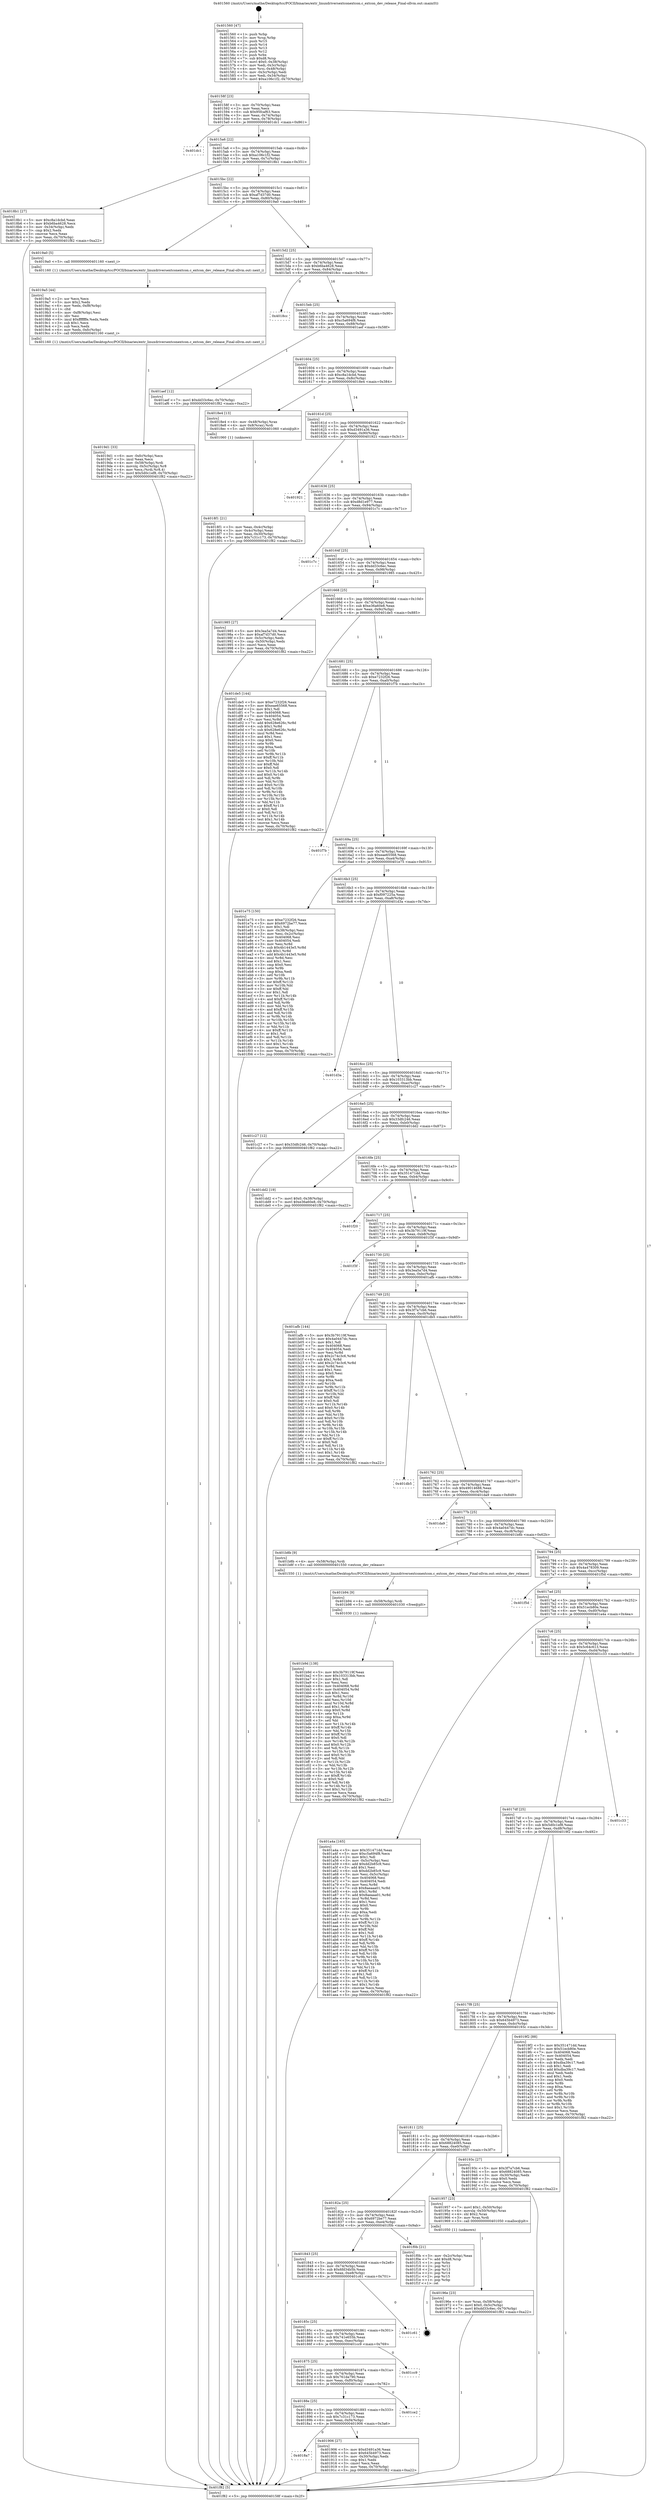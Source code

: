 digraph "0x401560" {
  label = "0x401560 (/mnt/c/Users/mathe/Desktop/tcc/POCII/binaries/extr_linuxdriversextconextcon.c_extcon_dev_release_Final-ollvm.out::main(0))"
  labelloc = "t"
  node[shape=record]

  Entry [label="",width=0.3,height=0.3,shape=circle,fillcolor=black,style=filled]
  "0x40158f" [label="{
     0x40158f [23]\l
     | [instrs]\l
     &nbsp;&nbsp;0x40158f \<+3\>: mov -0x70(%rbp),%eax\l
     &nbsp;&nbsp;0x401592 \<+2\>: mov %eax,%ecx\l
     &nbsp;&nbsp;0x401594 \<+6\>: sub $0x95fcaf63,%ecx\l
     &nbsp;&nbsp;0x40159a \<+3\>: mov %eax,-0x74(%rbp)\l
     &nbsp;&nbsp;0x40159d \<+3\>: mov %ecx,-0x78(%rbp)\l
     &nbsp;&nbsp;0x4015a0 \<+6\>: je 0000000000401dc1 \<main+0x861\>\l
  }"]
  "0x401dc1" [label="{
     0x401dc1\l
  }", style=dashed]
  "0x4015a6" [label="{
     0x4015a6 [22]\l
     | [instrs]\l
     &nbsp;&nbsp;0x4015a6 \<+5\>: jmp 00000000004015ab \<main+0x4b\>\l
     &nbsp;&nbsp;0x4015ab \<+3\>: mov -0x74(%rbp),%eax\l
     &nbsp;&nbsp;0x4015ae \<+5\>: sub $0xa106c1f2,%eax\l
     &nbsp;&nbsp;0x4015b3 \<+3\>: mov %eax,-0x7c(%rbp)\l
     &nbsp;&nbsp;0x4015b6 \<+6\>: je 00000000004018b1 \<main+0x351\>\l
  }"]
  Exit [label="",width=0.3,height=0.3,shape=circle,fillcolor=black,style=filled,peripheries=2]
  "0x4018b1" [label="{
     0x4018b1 [27]\l
     | [instrs]\l
     &nbsp;&nbsp;0x4018b1 \<+5\>: mov $0xc8a1dcbd,%eax\l
     &nbsp;&nbsp;0x4018b6 \<+5\>: mov $0xb6ba4628,%ecx\l
     &nbsp;&nbsp;0x4018bb \<+3\>: mov -0x34(%rbp),%edx\l
     &nbsp;&nbsp;0x4018be \<+3\>: cmp $0x2,%edx\l
     &nbsp;&nbsp;0x4018c1 \<+3\>: cmovne %ecx,%eax\l
     &nbsp;&nbsp;0x4018c4 \<+3\>: mov %eax,-0x70(%rbp)\l
     &nbsp;&nbsp;0x4018c7 \<+5\>: jmp 0000000000401f82 \<main+0xa22\>\l
  }"]
  "0x4015bc" [label="{
     0x4015bc [22]\l
     | [instrs]\l
     &nbsp;&nbsp;0x4015bc \<+5\>: jmp 00000000004015c1 \<main+0x61\>\l
     &nbsp;&nbsp;0x4015c1 \<+3\>: mov -0x74(%rbp),%eax\l
     &nbsp;&nbsp;0x4015c4 \<+5\>: sub $0xaf7d37d0,%eax\l
     &nbsp;&nbsp;0x4015c9 \<+3\>: mov %eax,-0x80(%rbp)\l
     &nbsp;&nbsp;0x4015cc \<+6\>: je 00000000004019a0 \<main+0x440\>\l
  }"]
  "0x401f82" [label="{
     0x401f82 [5]\l
     | [instrs]\l
     &nbsp;&nbsp;0x401f82 \<+5\>: jmp 000000000040158f \<main+0x2f\>\l
  }"]
  "0x401560" [label="{
     0x401560 [47]\l
     | [instrs]\l
     &nbsp;&nbsp;0x401560 \<+1\>: push %rbp\l
     &nbsp;&nbsp;0x401561 \<+3\>: mov %rsp,%rbp\l
     &nbsp;&nbsp;0x401564 \<+2\>: push %r15\l
     &nbsp;&nbsp;0x401566 \<+2\>: push %r14\l
     &nbsp;&nbsp;0x401568 \<+2\>: push %r13\l
     &nbsp;&nbsp;0x40156a \<+2\>: push %r12\l
     &nbsp;&nbsp;0x40156c \<+1\>: push %rbx\l
     &nbsp;&nbsp;0x40156d \<+7\>: sub $0xd8,%rsp\l
     &nbsp;&nbsp;0x401574 \<+7\>: movl $0x0,-0x38(%rbp)\l
     &nbsp;&nbsp;0x40157b \<+3\>: mov %edi,-0x3c(%rbp)\l
     &nbsp;&nbsp;0x40157e \<+4\>: mov %rsi,-0x48(%rbp)\l
     &nbsp;&nbsp;0x401582 \<+3\>: mov -0x3c(%rbp),%edi\l
     &nbsp;&nbsp;0x401585 \<+3\>: mov %edi,-0x34(%rbp)\l
     &nbsp;&nbsp;0x401588 \<+7\>: movl $0xa106c1f2,-0x70(%rbp)\l
  }"]
  "0x401b9d" [label="{
     0x401b9d [138]\l
     | [instrs]\l
     &nbsp;&nbsp;0x401b9d \<+5\>: mov $0x3b79119f,%eax\l
     &nbsp;&nbsp;0x401ba2 \<+5\>: mov $0x103313bb,%ecx\l
     &nbsp;&nbsp;0x401ba7 \<+2\>: mov $0x1,%dl\l
     &nbsp;&nbsp;0x401ba9 \<+2\>: xor %esi,%esi\l
     &nbsp;&nbsp;0x401bab \<+8\>: mov 0x404068,%r8d\l
     &nbsp;&nbsp;0x401bb3 \<+8\>: mov 0x404054,%r9d\l
     &nbsp;&nbsp;0x401bbb \<+3\>: sub $0x1,%esi\l
     &nbsp;&nbsp;0x401bbe \<+3\>: mov %r8d,%r10d\l
     &nbsp;&nbsp;0x401bc1 \<+3\>: add %esi,%r10d\l
     &nbsp;&nbsp;0x401bc4 \<+4\>: imul %r10d,%r8d\l
     &nbsp;&nbsp;0x401bc8 \<+4\>: and $0x1,%r8d\l
     &nbsp;&nbsp;0x401bcc \<+4\>: cmp $0x0,%r8d\l
     &nbsp;&nbsp;0x401bd0 \<+4\>: sete %r11b\l
     &nbsp;&nbsp;0x401bd4 \<+4\>: cmp $0xa,%r9d\l
     &nbsp;&nbsp;0x401bd8 \<+3\>: setl %bl\l
     &nbsp;&nbsp;0x401bdb \<+3\>: mov %r11b,%r14b\l
     &nbsp;&nbsp;0x401bde \<+4\>: xor $0xff,%r14b\l
     &nbsp;&nbsp;0x401be2 \<+3\>: mov %bl,%r15b\l
     &nbsp;&nbsp;0x401be5 \<+4\>: xor $0xff,%r15b\l
     &nbsp;&nbsp;0x401be9 \<+3\>: xor $0x0,%dl\l
     &nbsp;&nbsp;0x401bec \<+3\>: mov %r14b,%r12b\l
     &nbsp;&nbsp;0x401bef \<+4\>: and $0x0,%r12b\l
     &nbsp;&nbsp;0x401bf3 \<+3\>: and %dl,%r11b\l
     &nbsp;&nbsp;0x401bf6 \<+3\>: mov %r15b,%r13b\l
     &nbsp;&nbsp;0x401bf9 \<+4\>: and $0x0,%r13b\l
     &nbsp;&nbsp;0x401bfd \<+2\>: and %dl,%bl\l
     &nbsp;&nbsp;0x401bff \<+3\>: or %r11b,%r12b\l
     &nbsp;&nbsp;0x401c02 \<+3\>: or %bl,%r13b\l
     &nbsp;&nbsp;0x401c05 \<+3\>: xor %r13b,%r12b\l
     &nbsp;&nbsp;0x401c08 \<+3\>: or %r15b,%r14b\l
     &nbsp;&nbsp;0x401c0b \<+4\>: xor $0xff,%r14b\l
     &nbsp;&nbsp;0x401c0f \<+3\>: or $0x0,%dl\l
     &nbsp;&nbsp;0x401c12 \<+3\>: and %dl,%r14b\l
     &nbsp;&nbsp;0x401c15 \<+3\>: or %r14b,%r12b\l
     &nbsp;&nbsp;0x401c18 \<+4\>: test $0x1,%r12b\l
     &nbsp;&nbsp;0x401c1c \<+3\>: cmovne %ecx,%eax\l
     &nbsp;&nbsp;0x401c1f \<+3\>: mov %eax,-0x70(%rbp)\l
     &nbsp;&nbsp;0x401c22 \<+5\>: jmp 0000000000401f82 \<main+0xa22\>\l
  }"]
  "0x4019a0" [label="{
     0x4019a0 [5]\l
     | [instrs]\l
     &nbsp;&nbsp;0x4019a0 \<+5\>: call 0000000000401160 \<next_i\>\l
     | [calls]\l
     &nbsp;&nbsp;0x401160 \{1\} (/mnt/c/Users/mathe/Desktop/tcc/POCII/binaries/extr_linuxdriversextconextcon.c_extcon_dev_release_Final-ollvm.out::next_i)\l
  }"]
  "0x4015d2" [label="{
     0x4015d2 [25]\l
     | [instrs]\l
     &nbsp;&nbsp;0x4015d2 \<+5\>: jmp 00000000004015d7 \<main+0x77\>\l
     &nbsp;&nbsp;0x4015d7 \<+3\>: mov -0x74(%rbp),%eax\l
     &nbsp;&nbsp;0x4015da \<+5\>: sub $0xb6ba4628,%eax\l
     &nbsp;&nbsp;0x4015df \<+6\>: mov %eax,-0x84(%rbp)\l
     &nbsp;&nbsp;0x4015e5 \<+6\>: je 00000000004018cc \<main+0x36c\>\l
  }"]
  "0x401b94" [label="{
     0x401b94 [9]\l
     | [instrs]\l
     &nbsp;&nbsp;0x401b94 \<+4\>: mov -0x58(%rbp),%rdi\l
     &nbsp;&nbsp;0x401b98 \<+5\>: call 0000000000401030 \<free@plt\>\l
     | [calls]\l
     &nbsp;&nbsp;0x401030 \{1\} (unknown)\l
  }"]
  "0x4018cc" [label="{
     0x4018cc\l
  }", style=dashed]
  "0x4015eb" [label="{
     0x4015eb [25]\l
     | [instrs]\l
     &nbsp;&nbsp;0x4015eb \<+5\>: jmp 00000000004015f0 \<main+0x90\>\l
     &nbsp;&nbsp;0x4015f0 \<+3\>: mov -0x74(%rbp),%eax\l
     &nbsp;&nbsp;0x4015f3 \<+5\>: sub $0xc5a694f8,%eax\l
     &nbsp;&nbsp;0x4015f8 \<+6\>: mov %eax,-0x88(%rbp)\l
     &nbsp;&nbsp;0x4015fe \<+6\>: je 0000000000401aef \<main+0x58f\>\l
  }"]
  "0x4019d1" [label="{
     0x4019d1 [33]\l
     | [instrs]\l
     &nbsp;&nbsp;0x4019d1 \<+6\>: mov -0xfc(%rbp),%ecx\l
     &nbsp;&nbsp;0x4019d7 \<+3\>: imul %eax,%ecx\l
     &nbsp;&nbsp;0x4019da \<+4\>: mov -0x58(%rbp),%rdi\l
     &nbsp;&nbsp;0x4019de \<+4\>: movslq -0x5c(%rbp),%r8\l
     &nbsp;&nbsp;0x4019e2 \<+4\>: mov %ecx,(%rdi,%r8,4)\l
     &nbsp;&nbsp;0x4019e6 \<+7\>: movl $0x5d0c1ef8,-0x70(%rbp)\l
     &nbsp;&nbsp;0x4019ed \<+5\>: jmp 0000000000401f82 \<main+0xa22\>\l
  }"]
  "0x401aef" [label="{
     0x401aef [12]\l
     | [instrs]\l
     &nbsp;&nbsp;0x401aef \<+7\>: movl $0xdd33c6ec,-0x70(%rbp)\l
     &nbsp;&nbsp;0x401af6 \<+5\>: jmp 0000000000401f82 \<main+0xa22\>\l
  }"]
  "0x401604" [label="{
     0x401604 [25]\l
     | [instrs]\l
     &nbsp;&nbsp;0x401604 \<+5\>: jmp 0000000000401609 \<main+0xa9\>\l
     &nbsp;&nbsp;0x401609 \<+3\>: mov -0x74(%rbp),%eax\l
     &nbsp;&nbsp;0x40160c \<+5\>: sub $0xc8a1dcbd,%eax\l
     &nbsp;&nbsp;0x401611 \<+6\>: mov %eax,-0x8c(%rbp)\l
     &nbsp;&nbsp;0x401617 \<+6\>: je 00000000004018e4 \<main+0x384\>\l
  }"]
  "0x4019a5" [label="{
     0x4019a5 [44]\l
     | [instrs]\l
     &nbsp;&nbsp;0x4019a5 \<+2\>: xor %ecx,%ecx\l
     &nbsp;&nbsp;0x4019a7 \<+5\>: mov $0x2,%edx\l
     &nbsp;&nbsp;0x4019ac \<+6\>: mov %edx,-0xf8(%rbp)\l
     &nbsp;&nbsp;0x4019b2 \<+1\>: cltd\l
     &nbsp;&nbsp;0x4019b3 \<+6\>: mov -0xf8(%rbp),%esi\l
     &nbsp;&nbsp;0x4019b9 \<+2\>: idiv %esi\l
     &nbsp;&nbsp;0x4019bb \<+6\>: imul $0xfffffffe,%edx,%edx\l
     &nbsp;&nbsp;0x4019c1 \<+3\>: sub $0x1,%ecx\l
     &nbsp;&nbsp;0x4019c4 \<+2\>: sub %ecx,%edx\l
     &nbsp;&nbsp;0x4019c6 \<+6\>: mov %edx,-0xfc(%rbp)\l
     &nbsp;&nbsp;0x4019cc \<+5\>: call 0000000000401160 \<next_i\>\l
     | [calls]\l
     &nbsp;&nbsp;0x401160 \{1\} (/mnt/c/Users/mathe/Desktop/tcc/POCII/binaries/extr_linuxdriversextconextcon.c_extcon_dev_release_Final-ollvm.out::next_i)\l
  }"]
  "0x4018e4" [label="{
     0x4018e4 [13]\l
     | [instrs]\l
     &nbsp;&nbsp;0x4018e4 \<+4\>: mov -0x48(%rbp),%rax\l
     &nbsp;&nbsp;0x4018e8 \<+4\>: mov 0x8(%rax),%rdi\l
     &nbsp;&nbsp;0x4018ec \<+5\>: call 0000000000401060 \<atoi@plt\>\l
     | [calls]\l
     &nbsp;&nbsp;0x401060 \{1\} (unknown)\l
  }"]
  "0x40161d" [label="{
     0x40161d [25]\l
     | [instrs]\l
     &nbsp;&nbsp;0x40161d \<+5\>: jmp 0000000000401622 \<main+0xc2\>\l
     &nbsp;&nbsp;0x401622 \<+3\>: mov -0x74(%rbp),%eax\l
     &nbsp;&nbsp;0x401625 \<+5\>: sub $0xd3491a36,%eax\l
     &nbsp;&nbsp;0x40162a \<+6\>: mov %eax,-0x90(%rbp)\l
     &nbsp;&nbsp;0x401630 \<+6\>: je 0000000000401921 \<main+0x3c1\>\l
  }"]
  "0x4018f1" [label="{
     0x4018f1 [21]\l
     | [instrs]\l
     &nbsp;&nbsp;0x4018f1 \<+3\>: mov %eax,-0x4c(%rbp)\l
     &nbsp;&nbsp;0x4018f4 \<+3\>: mov -0x4c(%rbp),%eax\l
     &nbsp;&nbsp;0x4018f7 \<+3\>: mov %eax,-0x30(%rbp)\l
     &nbsp;&nbsp;0x4018fa \<+7\>: movl $0x7c31c173,-0x70(%rbp)\l
     &nbsp;&nbsp;0x401901 \<+5\>: jmp 0000000000401f82 \<main+0xa22\>\l
  }"]
  "0x40196e" [label="{
     0x40196e [23]\l
     | [instrs]\l
     &nbsp;&nbsp;0x40196e \<+4\>: mov %rax,-0x58(%rbp)\l
     &nbsp;&nbsp;0x401972 \<+7\>: movl $0x0,-0x5c(%rbp)\l
     &nbsp;&nbsp;0x401979 \<+7\>: movl $0xdd33c6ec,-0x70(%rbp)\l
     &nbsp;&nbsp;0x401980 \<+5\>: jmp 0000000000401f82 \<main+0xa22\>\l
  }"]
  "0x401921" [label="{
     0x401921\l
  }", style=dashed]
  "0x401636" [label="{
     0x401636 [25]\l
     | [instrs]\l
     &nbsp;&nbsp;0x401636 \<+5\>: jmp 000000000040163b \<main+0xdb\>\l
     &nbsp;&nbsp;0x40163b \<+3\>: mov -0x74(%rbp),%eax\l
     &nbsp;&nbsp;0x40163e \<+5\>: sub $0xd8d1e977,%eax\l
     &nbsp;&nbsp;0x401643 \<+6\>: mov %eax,-0x94(%rbp)\l
     &nbsp;&nbsp;0x401649 \<+6\>: je 0000000000401c7c \<main+0x71c\>\l
  }"]
  "0x4018a7" [label="{
     0x4018a7\l
  }", style=dashed]
  "0x401c7c" [label="{
     0x401c7c\l
  }", style=dashed]
  "0x40164f" [label="{
     0x40164f [25]\l
     | [instrs]\l
     &nbsp;&nbsp;0x40164f \<+5\>: jmp 0000000000401654 \<main+0xf4\>\l
     &nbsp;&nbsp;0x401654 \<+3\>: mov -0x74(%rbp),%eax\l
     &nbsp;&nbsp;0x401657 \<+5\>: sub $0xdd33c6ec,%eax\l
     &nbsp;&nbsp;0x40165c \<+6\>: mov %eax,-0x98(%rbp)\l
     &nbsp;&nbsp;0x401662 \<+6\>: je 0000000000401985 \<main+0x425\>\l
  }"]
  "0x401906" [label="{
     0x401906 [27]\l
     | [instrs]\l
     &nbsp;&nbsp;0x401906 \<+5\>: mov $0xd3491a36,%eax\l
     &nbsp;&nbsp;0x40190b \<+5\>: mov $0x645b4973,%ecx\l
     &nbsp;&nbsp;0x401910 \<+3\>: mov -0x30(%rbp),%edx\l
     &nbsp;&nbsp;0x401913 \<+3\>: cmp $0x1,%edx\l
     &nbsp;&nbsp;0x401916 \<+3\>: cmovl %ecx,%eax\l
     &nbsp;&nbsp;0x401919 \<+3\>: mov %eax,-0x70(%rbp)\l
     &nbsp;&nbsp;0x40191c \<+5\>: jmp 0000000000401f82 \<main+0xa22\>\l
  }"]
  "0x401985" [label="{
     0x401985 [27]\l
     | [instrs]\l
     &nbsp;&nbsp;0x401985 \<+5\>: mov $0x3ea5a7d4,%eax\l
     &nbsp;&nbsp;0x40198a \<+5\>: mov $0xaf7d37d0,%ecx\l
     &nbsp;&nbsp;0x40198f \<+3\>: mov -0x5c(%rbp),%edx\l
     &nbsp;&nbsp;0x401992 \<+3\>: cmp -0x50(%rbp),%edx\l
     &nbsp;&nbsp;0x401995 \<+3\>: cmovl %ecx,%eax\l
     &nbsp;&nbsp;0x401998 \<+3\>: mov %eax,-0x70(%rbp)\l
     &nbsp;&nbsp;0x40199b \<+5\>: jmp 0000000000401f82 \<main+0xa22\>\l
  }"]
  "0x401668" [label="{
     0x401668 [25]\l
     | [instrs]\l
     &nbsp;&nbsp;0x401668 \<+5\>: jmp 000000000040166d \<main+0x10d\>\l
     &nbsp;&nbsp;0x40166d \<+3\>: mov -0x74(%rbp),%eax\l
     &nbsp;&nbsp;0x401670 \<+5\>: sub $0xe36a60e8,%eax\l
     &nbsp;&nbsp;0x401675 \<+6\>: mov %eax,-0x9c(%rbp)\l
     &nbsp;&nbsp;0x40167b \<+6\>: je 0000000000401de5 \<main+0x885\>\l
  }"]
  "0x40188e" [label="{
     0x40188e [25]\l
     | [instrs]\l
     &nbsp;&nbsp;0x40188e \<+5\>: jmp 0000000000401893 \<main+0x333\>\l
     &nbsp;&nbsp;0x401893 \<+3\>: mov -0x74(%rbp),%eax\l
     &nbsp;&nbsp;0x401896 \<+5\>: sub $0x7c31c173,%eax\l
     &nbsp;&nbsp;0x40189b \<+6\>: mov %eax,-0xf4(%rbp)\l
     &nbsp;&nbsp;0x4018a1 \<+6\>: je 0000000000401906 \<main+0x3a6\>\l
  }"]
  "0x401de5" [label="{
     0x401de5 [144]\l
     | [instrs]\l
     &nbsp;&nbsp;0x401de5 \<+5\>: mov $0xe7232f26,%eax\l
     &nbsp;&nbsp;0x401dea \<+5\>: mov $0xeae65568,%ecx\l
     &nbsp;&nbsp;0x401def \<+2\>: mov $0x1,%dl\l
     &nbsp;&nbsp;0x401df1 \<+7\>: mov 0x404068,%esi\l
     &nbsp;&nbsp;0x401df8 \<+7\>: mov 0x404054,%edi\l
     &nbsp;&nbsp;0x401dff \<+3\>: mov %esi,%r8d\l
     &nbsp;&nbsp;0x401e02 \<+7\>: add $0x628e626c,%r8d\l
     &nbsp;&nbsp;0x401e09 \<+4\>: sub $0x1,%r8d\l
     &nbsp;&nbsp;0x401e0d \<+7\>: sub $0x628e626c,%r8d\l
     &nbsp;&nbsp;0x401e14 \<+4\>: imul %r8d,%esi\l
     &nbsp;&nbsp;0x401e18 \<+3\>: and $0x1,%esi\l
     &nbsp;&nbsp;0x401e1b \<+3\>: cmp $0x0,%esi\l
     &nbsp;&nbsp;0x401e1e \<+4\>: sete %r9b\l
     &nbsp;&nbsp;0x401e22 \<+3\>: cmp $0xa,%edi\l
     &nbsp;&nbsp;0x401e25 \<+4\>: setl %r10b\l
     &nbsp;&nbsp;0x401e29 \<+3\>: mov %r9b,%r11b\l
     &nbsp;&nbsp;0x401e2c \<+4\>: xor $0xff,%r11b\l
     &nbsp;&nbsp;0x401e30 \<+3\>: mov %r10b,%bl\l
     &nbsp;&nbsp;0x401e33 \<+3\>: xor $0xff,%bl\l
     &nbsp;&nbsp;0x401e36 \<+3\>: xor $0x0,%dl\l
     &nbsp;&nbsp;0x401e39 \<+3\>: mov %r11b,%r14b\l
     &nbsp;&nbsp;0x401e3c \<+4\>: and $0x0,%r14b\l
     &nbsp;&nbsp;0x401e40 \<+3\>: and %dl,%r9b\l
     &nbsp;&nbsp;0x401e43 \<+3\>: mov %bl,%r15b\l
     &nbsp;&nbsp;0x401e46 \<+4\>: and $0x0,%r15b\l
     &nbsp;&nbsp;0x401e4a \<+3\>: and %dl,%r10b\l
     &nbsp;&nbsp;0x401e4d \<+3\>: or %r9b,%r14b\l
     &nbsp;&nbsp;0x401e50 \<+3\>: or %r10b,%r15b\l
     &nbsp;&nbsp;0x401e53 \<+3\>: xor %r15b,%r14b\l
     &nbsp;&nbsp;0x401e56 \<+3\>: or %bl,%r11b\l
     &nbsp;&nbsp;0x401e59 \<+4\>: xor $0xff,%r11b\l
     &nbsp;&nbsp;0x401e5d \<+3\>: or $0x0,%dl\l
     &nbsp;&nbsp;0x401e60 \<+3\>: and %dl,%r11b\l
     &nbsp;&nbsp;0x401e63 \<+3\>: or %r11b,%r14b\l
     &nbsp;&nbsp;0x401e66 \<+4\>: test $0x1,%r14b\l
     &nbsp;&nbsp;0x401e6a \<+3\>: cmovne %ecx,%eax\l
     &nbsp;&nbsp;0x401e6d \<+3\>: mov %eax,-0x70(%rbp)\l
     &nbsp;&nbsp;0x401e70 \<+5\>: jmp 0000000000401f82 \<main+0xa22\>\l
  }"]
  "0x401681" [label="{
     0x401681 [25]\l
     | [instrs]\l
     &nbsp;&nbsp;0x401681 \<+5\>: jmp 0000000000401686 \<main+0x126\>\l
     &nbsp;&nbsp;0x401686 \<+3\>: mov -0x74(%rbp),%eax\l
     &nbsp;&nbsp;0x401689 \<+5\>: sub $0xe7232f26,%eax\l
     &nbsp;&nbsp;0x40168e \<+6\>: mov %eax,-0xa0(%rbp)\l
     &nbsp;&nbsp;0x401694 \<+6\>: je 0000000000401f7b \<main+0xa1b\>\l
  }"]
  "0x401ce2" [label="{
     0x401ce2\l
  }", style=dashed]
  "0x401f7b" [label="{
     0x401f7b\l
  }", style=dashed]
  "0x40169a" [label="{
     0x40169a [25]\l
     | [instrs]\l
     &nbsp;&nbsp;0x40169a \<+5\>: jmp 000000000040169f \<main+0x13f\>\l
     &nbsp;&nbsp;0x40169f \<+3\>: mov -0x74(%rbp),%eax\l
     &nbsp;&nbsp;0x4016a2 \<+5\>: sub $0xeae65568,%eax\l
     &nbsp;&nbsp;0x4016a7 \<+6\>: mov %eax,-0xa4(%rbp)\l
     &nbsp;&nbsp;0x4016ad \<+6\>: je 0000000000401e75 \<main+0x915\>\l
  }"]
  "0x401875" [label="{
     0x401875 [25]\l
     | [instrs]\l
     &nbsp;&nbsp;0x401875 \<+5\>: jmp 000000000040187a \<main+0x31a\>\l
     &nbsp;&nbsp;0x40187a \<+3\>: mov -0x74(%rbp),%eax\l
     &nbsp;&nbsp;0x40187d \<+5\>: sub $0x761da790,%eax\l
     &nbsp;&nbsp;0x401882 \<+6\>: mov %eax,-0xf0(%rbp)\l
     &nbsp;&nbsp;0x401888 \<+6\>: je 0000000000401ce2 \<main+0x782\>\l
  }"]
  "0x401e75" [label="{
     0x401e75 [150]\l
     | [instrs]\l
     &nbsp;&nbsp;0x401e75 \<+5\>: mov $0xe7232f26,%eax\l
     &nbsp;&nbsp;0x401e7a \<+5\>: mov $0x6972be77,%ecx\l
     &nbsp;&nbsp;0x401e7f \<+2\>: mov $0x1,%dl\l
     &nbsp;&nbsp;0x401e81 \<+3\>: mov -0x38(%rbp),%esi\l
     &nbsp;&nbsp;0x401e84 \<+3\>: mov %esi,-0x2c(%rbp)\l
     &nbsp;&nbsp;0x401e87 \<+7\>: mov 0x404068,%esi\l
     &nbsp;&nbsp;0x401e8e \<+7\>: mov 0x404054,%edi\l
     &nbsp;&nbsp;0x401e95 \<+3\>: mov %esi,%r8d\l
     &nbsp;&nbsp;0x401e98 \<+7\>: sub $0x4b1443e5,%r8d\l
     &nbsp;&nbsp;0x401e9f \<+4\>: sub $0x1,%r8d\l
     &nbsp;&nbsp;0x401ea3 \<+7\>: add $0x4b1443e5,%r8d\l
     &nbsp;&nbsp;0x401eaa \<+4\>: imul %r8d,%esi\l
     &nbsp;&nbsp;0x401eae \<+3\>: and $0x1,%esi\l
     &nbsp;&nbsp;0x401eb1 \<+3\>: cmp $0x0,%esi\l
     &nbsp;&nbsp;0x401eb4 \<+4\>: sete %r9b\l
     &nbsp;&nbsp;0x401eb8 \<+3\>: cmp $0xa,%edi\l
     &nbsp;&nbsp;0x401ebb \<+4\>: setl %r10b\l
     &nbsp;&nbsp;0x401ebf \<+3\>: mov %r9b,%r11b\l
     &nbsp;&nbsp;0x401ec2 \<+4\>: xor $0xff,%r11b\l
     &nbsp;&nbsp;0x401ec6 \<+3\>: mov %r10b,%bl\l
     &nbsp;&nbsp;0x401ec9 \<+3\>: xor $0xff,%bl\l
     &nbsp;&nbsp;0x401ecc \<+3\>: xor $0x1,%dl\l
     &nbsp;&nbsp;0x401ecf \<+3\>: mov %r11b,%r14b\l
     &nbsp;&nbsp;0x401ed2 \<+4\>: and $0xff,%r14b\l
     &nbsp;&nbsp;0x401ed6 \<+3\>: and %dl,%r9b\l
     &nbsp;&nbsp;0x401ed9 \<+3\>: mov %bl,%r15b\l
     &nbsp;&nbsp;0x401edc \<+4\>: and $0xff,%r15b\l
     &nbsp;&nbsp;0x401ee0 \<+3\>: and %dl,%r10b\l
     &nbsp;&nbsp;0x401ee3 \<+3\>: or %r9b,%r14b\l
     &nbsp;&nbsp;0x401ee6 \<+3\>: or %r10b,%r15b\l
     &nbsp;&nbsp;0x401ee9 \<+3\>: xor %r15b,%r14b\l
     &nbsp;&nbsp;0x401eec \<+3\>: or %bl,%r11b\l
     &nbsp;&nbsp;0x401eef \<+4\>: xor $0xff,%r11b\l
     &nbsp;&nbsp;0x401ef3 \<+3\>: or $0x1,%dl\l
     &nbsp;&nbsp;0x401ef6 \<+3\>: and %dl,%r11b\l
     &nbsp;&nbsp;0x401ef9 \<+3\>: or %r11b,%r14b\l
     &nbsp;&nbsp;0x401efc \<+4\>: test $0x1,%r14b\l
     &nbsp;&nbsp;0x401f00 \<+3\>: cmovne %ecx,%eax\l
     &nbsp;&nbsp;0x401f03 \<+3\>: mov %eax,-0x70(%rbp)\l
     &nbsp;&nbsp;0x401f06 \<+5\>: jmp 0000000000401f82 \<main+0xa22\>\l
  }"]
  "0x4016b3" [label="{
     0x4016b3 [25]\l
     | [instrs]\l
     &nbsp;&nbsp;0x4016b3 \<+5\>: jmp 00000000004016b8 \<main+0x158\>\l
     &nbsp;&nbsp;0x4016b8 \<+3\>: mov -0x74(%rbp),%eax\l
     &nbsp;&nbsp;0x4016bb \<+5\>: sub $0xf097225a,%eax\l
     &nbsp;&nbsp;0x4016c0 \<+6\>: mov %eax,-0xa8(%rbp)\l
     &nbsp;&nbsp;0x4016c6 \<+6\>: je 0000000000401d3a \<main+0x7da\>\l
  }"]
  "0x401cc9" [label="{
     0x401cc9\l
  }", style=dashed]
  "0x401d3a" [label="{
     0x401d3a\l
  }", style=dashed]
  "0x4016cc" [label="{
     0x4016cc [25]\l
     | [instrs]\l
     &nbsp;&nbsp;0x4016cc \<+5\>: jmp 00000000004016d1 \<main+0x171\>\l
     &nbsp;&nbsp;0x4016d1 \<+3\>: mov -0x74(%rbp),%eax\l
     &nbsp;&nbsp;0x4016d4 \<+5\>: sub $0x103313bb,%eax\l
     &nbsp;&nbsp;0x4016d9 \<+6\>: mov %eax,-0xac(%rbp)\l
     &nbsp;&nbsp;0x4016df \<+6\>: je 0000000000401c27 \<main+0x6c7\>\l
  }"]
  "0x40185c" [label="{
     0x40185c [25]\l
     | [instrs]\l
     &nbsp;&nbsp;0x40185c \<+5\>: jmp 0000000000401861 \<main+0x301\>\l
     &nbsp;&nbsp;0x401861 \<+3\>: mov -0x74(%rbp),%eax\l
     &nbsp;&nbsp;0x401864 \<+5\>: sub $0x741e655b,%eax\l
     &nbsp;&nbsp;0x401869 \<+6\>: mov %eax,-0xec(%rbp)\l
     &nbsp;&nbsp;0x40186f \<+6\>: je 0000000000401cc9 \<main+0x769\>\l
  }"]
  "0x401c27" [label="{
     0x401c27 [12]\l
     | [instrs]\l
     &nbsp;&nbsp;0x401c27 \<+7\>: movl $0x33dfc246,-0x70(%rbp)\l
     &nbsp;&nbsp;0x401c2e \<+5\>: jmp 0000000000401f82 \<main+0xa22\>\l
  }"]
  "0x4016e5" [label="{
     0x4016e5 [25]\l
     | [instrs]\l
     &nbsp;&nbsp;0x4016e5 \<+5\>: jmp 00000000004016ea \<main+0x18a\>\l
     &nbsp;&nbsp;0x4016ea \<+3\>: mov -0x74(%rbp),%eax\l
     &nbsp;&nbsp;0x4016ed \<+5\>: sub $0x33dfc246,%eax\l
     &nbsp;&nbsp;0x4016f2 \<+6\>: mov %eax,-0xb0(%rbp)\l
     &nbsp;&nbsp;0x4016f8 \<+6\>: je 0000000000401dd2 \<main+0x872\>\l
  }"]
  "0x401c61" [label="{
     0x401c61\l
  }", style=dashed]
  "0x401dd2" [label="{
     0x401dd2 [19]\l
     | [instrs]\l
     &nbsp;&nbsp;0x401dd2 \<+7\>: movl $0x0,-0x38(%rbp)\l
     &nbsp;&nbsp;0x401dd9 \<+7\>: movl $0xe36a60e8,-0x70(%rbp)\l
     &nbsp;&nbsp;0x401de0 \<+5\>: jmp 0000000000401f82 \<main+0xa22\>\l
  }"]
  "0x4016fe" [label="{
     0x4016fe [25]\l
     | [instrs]\l
     &nbsp;&nbsp;0x4016fe \<+5\>: jmp 0000000000401703 \<main+0x1a3\>\l
     &nbsp;&nbsp;0x401703 \<+3\>: mov -0x74(%rbp),%eax\l
     &nbsp;&nbsp;0x401706 \<+5\>: sub $0x351471dd,%eax\l
     &nbsp;&nbsp;0x40170b \<+6\>: mov %eax,-0xb4(%rbp)\l
     &nbsp;&nbsp;0x401711 \<+6\>: je 0000000000401f20 \<main+0x9c0\>\l
  }"]
  "0x401843" [label="{
     0x401843 [25]\l
     | [instrs]\l
     &nbsp;&nbsp;0x401843 \<+5\>: jmp 0000000000401848 \<main+0x2e8\>\l
     &nbsp;&nbsp;0x401848 \<+3\>: mov -0x74(%rbp),%eax\l
     &nbsp;&nbsp;0x40184b \<+5\>: sub $0x6fd34b5b,%eax\l
     &nbsp;&nbsp;0x401850 \<+6\>: mov %eax,-0xe8(%rbp)\l
     &nbsp;&nbsp;0x401856 \<+6\>: je 0000000000401c61 \<main+0x701\>\l
  }"]
  "0x401f20" [label="{
     0x401f20\l
  }", style=dashed]
  "0x401717" [label="{
     0x401717 [25]\l
     | [instrs]\l
     &nbsp;&nbsp;0x401717 \<+5\>: jmp 000000000040171c \<main+0x1bc\>\l
     &nbsp;&nbsp;0x40171c \<+3\>: mov -0x74(%rbp),%eax\l
     &nbsp;&nbsp;0x40171f \<+5\>: sub $0x3b79119f,%eax\l
     &nbsp;&nbsp;0x401724 \<+6\>: mov %eax,-0xb8(%rbp)\l
     &nbsp;&nbsp;0x40172a \<+6\>: je 0000000000401f3f \<main+0x9df\>\l
  }"]
  "0x401f0b" [label="{
     0x401f0b [21]\l
     | [instrs]\l
     &nbsp;&nbsp;0x401f0b \<+3\>: mov -0x2c(%rbp),%eax\l
     &nbsp;&nbsp;0x401f0e \<+7\>: add $0xd8,%rsp\l
     &nbsp;&nbsp;0x401f15 \<+1\>: pop %rbx\l
     &nbsp;&nbsp;0x401f16 \<+2\>: pop %r12\l
     &nbsp;&nbsp;0x401f18 \<+2\>: pop %r13\l
     &nbsp;&nbsp;0x401f1a \<+2\>: pop %r14\l
     &nbsp;&nbsp;0x401f1c \<+2\>: pop %r15\l
     &nbsp;&nbsp;0x401f1e \<+1\>: pop %rbp\l
     &nbsp;&nbsp;0x401f1f \<+1\>: ret\l
  }"]
  "0x401f3f" [label="{
     0x401f3f\l
  }", style=dashed]
  "0x401730" [label="{
     0x401730 [25]\l
     | [instrs]\l
     &nbsp;&nbsp;0x401730 \<+5\>: jmp 0000000000401735 \<main+0x1d5\>\l
     &nbsp;&nbsp;0x401735 \<+3\>: mov -0x74(%rbp),%eax\l
     &nbsp;&nbsp;0x401738 \<+5\>: sub $0x3ea5a7d4,%eax\l
     &nbsp;&nbsp;0x40173d \<+6\>: mov %eax,-0xbc(%rbp)\l
     &nbsp;&nbsp;0x401743 \<+6\>: je 0000000000401afb \<main+0x59b\>\l
  }"]
  "0x40182a" [label="{
     0x40182a [25]\l
     | [instrs]\l
     &nbsp;&nbsp;0x40182a \<+5\>: jmp 000000000040182f \<main+0x2cf\>\l
     &nbsp;&nbsp;0x40182f \<+3\>: mov -0x74(%rbp),%eax\l
     &nbsp;&nbsp;0x401832 \<+5\>: sub $0x6972be77,%eax\l
     &nbsp;&nbsp;0x401837 \<+6\>: mov %eax,-0xe4(%rbp)\l
     &nbsp;&nbsp;0x40183d \<+6\>: je 0000000000401f0b \<main+0x9ab\>\l
  }"]
  "0x401afb" [label="{
     0x401afb [144]\l
     | [instrs]\l
     &nbsp;&nbsp;0x401afb \<+5\>: mov $0x3b79119f,%eax\l
     &nbsp;&nbsp;0x401b00 \<+5\>: mov $0x4a0447dc,%ecx\l
     &nbsp;&nbsp;0x401b05 \<+2\>: mov $0x1,%dl\l
     &nbsp;&nbsp;0x401b07 \<+7\>: mov 0x404068,%esi\l
     &nbsp;&nbsp;0x401b0e \<+7\>: mov 0x404054,%edi\l
     &nbsp;&nbsp;0x401b15 \<+3\>: mov %esi,%r8d\l
     &nbsp;&nbsp;0x401b18 \<+7\>: sub $0x2c74c3c6,%r8d\l
     &nbsp;&nbsp;0x401b1f \<+4\>: sub $0x1,%r8d\l
     &nbsp;&nbsp;0x401b23 \<+7\>: add $0x2c74c3c6,%r8d\l
     &nbsp;&nbsp;0x401b2a \<+4\>: imul %r8d,%esi\l
     &nbsp;&nbsp;0x401b2e \<+3\>: and $0x1,%esi\l
     &nbsp;&nbsp;0x401b31 \<+3\>: cmp $0x0,%esi\l
     &nbsp;&nbsp;0x401b34 \<+4\>: sete %r9b\l
     &nbsp;&nbsp;0x401b38 \<+3\>: cmp $0xa,%edi\l
     &nbsp;&nbsp;0x401b3b \<+4\>: setl %r10b\l
     &nbsp;&nbsp;0x401b3f \<+3\>: mov %r9b,%r11b\l
     &nbsp;&nbsp;0x401b42 \<+4\>: xor $0xff,%r11b\l
     &nbsp;&nbsp;0x401b46 \<+3\>: mov %r10b,%bl\l
     &nbsp;&nbsp;0x401b49 \<+3\>: xor $0xff,%bl\l
     &nbsp;&nbsp;0x401b4c \<+3\>: xor $0x0,%dl\l
     &nbsp;&nbsp;0x401b4f \<+3\>: mov %r11b,%r14b\l
     &nbsp;&nbsp;0x401b52 \<+4\>: and $0x0,%r14b\l
     &nbsp;&nbsp;0x401b56 \<+3\>: and %dl,%r9b\l
     &nbsp;&nbsp;0x401b59 \<+3\>: mov %bl,%r15b\l
     &nbsp;&nbsp;0x401b5c \<+4\>: and $0x0,%r15b\l
     &nbsp;&nbsp;0x401b60 \<+3\>: and %dl,%r10b\l
     &nbsp;&nbsp;0x401b63 \<+3\>: or %r9b,%r14b\l
     &nbsp;&nbsp;0x401b66 \<+3\>: or %r10b,%r15b\l
     &nbsp;&nbsp;0x401b69 \<+3\>: xor %r15b,%r14b\l
     &nbsp;&nbsp;0x401b6c \<+3\>: or %bl,%r11b\l
     &nbsp;&nbsp;0x401b6f \<+4\>: xor $0xff,%r11b\l
     &nbsp;&nbsp;0x401b73 \<+3\>: or $0x0,%dl\l
     &nbsp;&nbsp;0x401b76 \<+3\>: and %dl,%r11b\l
     &nbsp;&nbsp;0x401b79 \<+3\>: or %r11b,%r14b\l
     &nbsp;&nbsp;0x401b7c \<+4\>: test $0x1,%r14b\l
     &nbsp;&nbsp;0x401b80 \<+3\>: cmovne %ecx,%eax\l
     &nbsp;&nbsp;0x401b83 \<+3\>: mov %eax,-0x70(%rbp)\l
     &nbsp;&nbsp;0x401b86 \<+5\>: jmp 0000000000401f82 \<main+0xa22\>\l
  }"]
  "0x401749" [label="{
     0x401749 [25]\l
     | [instrs]\l
     &nbsp;&nbsp;0x401749 \<+5\>: jmp 000000000040174e \<main+0x1ee\>\l
     &nbsp;&nbsp;0x40174e \<+3\>: mov -0x74(%rbp),%eax\l
     &nbsp;&nbsp;0x401751 \<+5\>: sub $0x3f7a7cb6,%eax\l
     &nbsp;&nbsp;0x401756 \<+6\>: mov %eax,-0xc0(%rbp)\l
     &nbsp;&nbsp;0x40175c \<+6\>: je 0000000000401db5 \<main+0x855\>\l
  }"]
  "0x401957" [label="{
     0x401957 [23]\l
     | [instrs]\l
     &nbsp;&nbsp;0x401957 \<+7\>: movl $0x1,-0x50(%rbp)\l
     &nbsp;&nbsp;0x40195e \<+4\>: movslq -0x50(%rbp),%rax\l
     &nbsp;&nbsp;0x401962 \<+4\>: shl $0x2,%rax\l
     &nbsp;&nbsp;0x401966 \<+3\>: mov %rax,%rdi\l
     &nbsp;&nbsp;0x401969 \<+5\>: call 0000000000401050 \<malloc@plt\>\l
     | [calls]\l
     &nbsp;&nbsp;0x401050 \{1\} (unknown)\l
  }"]
  "0x401db5" [label="{
     0x401db5\l
  }", style=dashed]
  "0x401762" [label="{
     0x401762 [25]\l
     | [instrs]\l
     &nbsp;&nbsp;0x401762 \<+5\>: jmp 0000000000401767 \<main+0x207\>\l
     &nbsp;&nbsp;0x401767 \<+3\>: mov -0x74(%rbp),%eax\l
     &nbsp;&nbsp;0x40176a \<+5\>: sub $0x49014688,%eax\l
     &nbsp;&nbsp;0x40176f \<+6\>: mov %eax,-0xc4(%rbp)\l
     &nbsp;&nbsp;0x401775 \<+6\>: je 0000000000401da9 \<main+0x849\>\l
  }"]
  "0x401811" [label="{
     0x401811 [25]\l
     | [instrs]\l
     &nbsp;&nbsp;0x401811 \<+5\>: jmp 0000000000401816 \<main+0x2b6\>\l
     &nbsp;&nbsp;0x401816 \<+3\>: mov -0x74(%rbp),%eax\l
     &nbsp;&nbsp;0x401819 \<+5\>: sub $0x68824085,%eax\l
     &nbsp;&nbsp;0x40181e \<+6\>: mov %eax,-0xe0(%rbp)\l
     &nbsp;&nbsp;0x401824 \<+6\>: je 0000000000401957 \<main+0x3f7\>\l
  }"]
  "0x401da9" [label="{
     0x401da9\l
  }", style=dashed]
  "0x40177b" [label="{
     0x40177b [25]\l
     | [instrs]\l
     &nbsp;&nbsp;0x40177b \<+5\>: jmp 0000000000401780 \<main+0x220\>\l
     &nbsp;&nbsp;0x401780 \<+3\>: mov -0x74(%rbp),%eax\l
     &nbsp;&nbsp;0x401783 \<+5\>: sub $0x4a0447dc,%eax\l
     &nbsp;&nbsp;0x401788 \<+6\>: mov %eax,-0xc8(%rbp)\l
     &nbsp;&nbsp;0x40178e \<+6\>: je 0000000000401b8b \<main+0x62b\>\l
  }"]
  "0x40193c" [label="{
     0x40193c [27]\l
     | [instrs]\l
     &nbsp;&nbsp;0x40193c \<+5\>: mov $0x3f7a7cb6,%eax\l
     &nbsp;&nbsp;0x401941 \<+5\>: mov $0x68824085,%ecx\l
     &nbsp;&nbsp;0x401946 \<+3\>: mov -0x30(%rbp),%edx\l
     &nbsp;&nbsp;0x401949 \<+3\>: cmp $0x0,%edx\l
     &nbsp;&nbsp;0x40194c \<+3\>: cmove %ecx,%eax\l
     &nbsp;&nbsp;0x40194f \<+3\>: mov %eax,-0x70(%rbp)\l
     &nbsp;&nbsp;0x401952 \<+5\>: jmp 0000000000401f82 \<main+0xa22\>\l
  }"]
  "0x401b8b" [label="{
     0x401b8b [9]\l
     | [instrs]\l
     &nbsp;&nbsp;0x401b8b \<+4\>: mov -0x58(%rbp),%rdi\l
     &nbsp;&nbsp;0x401b8f \<+5\>: call 0000000000401550 \<extcon_dev_release\>\l
     | [calls]\l
     &nbsp;&nbsp;0x401550 \{1\} (/mnt/c/Users/mathe/Desktop/tcc/POCII/binaries/extr_linuxdriversextconextcon.c_extcon_dev_release_Final-ollvm.out::extcon_dev_release)\l
  }"]
  "0x401794" [label="{
     0x401794 [25]\l
     | [instrs]\l
     &nbsp;&nbsp;0x401794 \<+5\>: jmp 0000000000401799 \<main+0x239\>\l
     &nbsp;&nbsp;0x401799 \<+3\>: mov -0x74(%rbp),%eax\l
     &nbsp;&nbsp;0x40179c \<+5\>: sub $0x4a478309,%eax\l
     &nbsp;&nbsp;0x4017a1 \<+6\>: mov %eax,-0xcc(%rbp)\l
     &nbsp;&nbsp;0x4017a7 \<+6\>: je 0000000000401f5d \<main+0x9fd\>\l
  }"]
  "0x4017f8" [label="{
     0x4017f8 [25]\l
     | [instrs]\l
     &nbsp;&nbsp;0x4017f8 \<+5\>: jmp 00000000004017fd \<main+0x29d\>\l
     &nbsp;&nbsp;0x4017fd \<+3\>: mov -0x74(%rbp),%eax\l
     &nbsp;&nbsp;0x401800 \<+5\>: sub $0x645b4973,%eax\l
     &nbsp;&nbsp;0x401805 \<+6\>: mov %eax,-0xdc(%rbp)\l
     &nbsp;&nbsp;0x40180b \<+6\>: je 000000000040193c \<main+0x3dc\>\l
  }"]
  "0x401f5d" [label="{
     0x401f5d\l
  }", style=dashed]
  "0x4017ad" [label="{
     0x4017ad [25]\l
     | [instrs]\l
     &nbsp;&nbsp;0x4017ad \<+5\>: jmp 00000000004017b2 \<main+0x252\>\l
     &nbsp;&nbsp;0x4017b2 \<+3\>: mov -0x74(%rbp),%eax\l
     &nbsp;&nbsp;0x4017b5 \<+5\>: sub $0x51ecb80e,%eax\l
     &nbsp;&nbsp;0x4017ba \<+6\>: mov %eax,-0xd0(%rbp)\l
     &nbsp;&nbsp;0x4017c0 \<+6\>: je 0000000000401a4a \<main+0x4ea\>\l
  }"]
  "0x4019f2" [label="{
     0x4019f2 [88]\l
     | [instrs]\l
     &nbsp;&nbsp;0x4019f2 \<+5\>: mov $0x351471dd,%eax\l
     &nbsp;&nbsp;0x4019f7 \<+5\>: mov $0x51ecb80e,%ecx\l
     &nbsp;&nbsp;0x4019fc \<+7\>: mov 0x404068,%edx\l
     &nbsp;&nbsp;0x401a03 \<+7\>: mov 0x404054,%esi\l
     &nbsp;&nbsp;0x401a0a \<+2\>: mov %edx,%edi\l
     &nbsp;&nbsp;0x401a0c \<+6\>: sub $0xdba39c17,%edi\l
     &nbsp;&nbsp;0x401a12 \<+3\>: sub $0x1,%edi\l
     &nbsp;&nbsp;0x401a15 \<+6\>: add $0xdba39c17,%edi\l
     &nbsp;&nbsp;0x401a1b \<+3\>: imul %edi,%edx\l
     &nbsp;&nbsp;0x401a1e \<+3\>: and $0x1,%edx\l
     &nbsp;&nbsp;0x401a21 \<+3\>: cmp $0x0,%edx\l
     &nbsp;&nbsp;0x401a24 \<+4\>: sete %r8b\l
     &nbsp;&nbsp;0x401a28 \<+3\>: cmp $0xa,%esi\l
     &nbsp;&nbsp;0x401a2b \<+4\>: setl %r9b\l
     &nbsp;&nbsp;0x401a2f \<+3\>: mov %r8b,%r10b\l
     &nbsp;&nbsp;0x401a32 \<+3\>: and %r9b,%r10b\l
     &nbsp;&nbsp;0x401a35 \<+3\>: xor %r9b,%r8b\l
     &nbsp;&nbsp;0x401a38 \<+3\>: or %r8b,%r10b\l
     &nbsp;&nbsp;0x401a3b \<+4\>: test $0x1,%r10b\l
     &nbsp;&nbsp;0x401a3f \<+3\>: cmovne %ecx,%eax\l
     &nbsp;&nbsp;0x401a42 \<+3\>: mov %eax,-0x70(%rbp)\l
     &nbsp;&nbsp;0x401a45 \<+5\>: jmp 0000000000401f82 \<main+0xa22\>\l
  }"]
  "0x401a4a" [label="{
     0x401a4a [165]\l
     | [instrs]\l
     &nbsp;&nbsp;0x401a4a \<+5\>: mov $0x351471dd,%eax\l
     &nbsp;&nbsp;0x401a4f \<+5\>: mov $0xc5a694f8,%ecx\l
     &nbsp;&nbsp;0x401a54 \<+2\>: mov $0x1,%dl\l
     &nbsp;&nbsp;0x401a56 \<+3\>: mov -0x5c(%rbp),%esi\l
     &nbsp;&nbsp;0x401a59 \<+6\>: add $0xdd2b85c9,%esi\l
     &nbsp;&nbsp;0x401a5f \<+3\>: add $0x1,%esi\l
     &nbsp;&nbsp;0x401a62 \<+6\>: sub $0xdd2b85c9,%esi\l
     &nbsp;&nbsp;0x401a68 \<+3\>: mov %esi,-0x5c(%rbp)\l
     &nbsp;&nbsp;0x401a6b \<+7\>: mov 0x404068,%esi\l
     &nbsp;&nbsp;0x401a72 \<+7\>: mov 0x404054,%edi\l
     &nbsp;&nbsp;0x401a79 \<+3\>: mov %esi,%r8d\l
     &nbsp;&nbsp;0x401a7c \<+7\>: sub $0x8aeaaa01,%r8d\l
     &nbsp;&nbsp;0x401a83 \<+4\>: sub $0x1,%r8d\l
     &nbsp;&nbsp;0x401a87 \<+7\>: add $0x8aeaaa01,%r8d\l
     &nbsp;&nbsp;0x401a8e \<+4\>: imul %r8d,%esi\l
     &nbsp;&nbsp;0x401a92 \<+3\>: and $0x1,%esi\l
     &nbsp;&nbsp;0x401a95 \<+3\>: cmp $0x0,%esi\l
     &nbsp;&nbsp;0x401a98 \<+4\>: sete %r9b\l
     &nbsp;&nbsp;0x401a9c \<+3\>: cmp $0xa,%edi\l
     &nbsp;&nbsp;0x401a9f \<+4\>: setl %r10b\l
     &nbsp;&nbsp;0x401aa3 \<+3\>: mov %r9b,%r11b\l
     &nbsp;&nbsp;0x401aa6 \<+4\>: xor $0xff,%r11b\l
     &nbsp;&nbsp;0x401aaa \<+3\>: mov %r10b,%bl\l
     &nbsp;&nbsp;0x401aad \<+3\>: xor $0xff,%bl\l
     &nbsp;&nbsp;0x401ab0 \<+3\>: xor $0x1,%dl\l
     &nbsp;&nbsp;0x401ab3 \<+3\>: mov %r11b,%r14b\l
     &nbsp;&nbsp;0x401ab6 \<+4\>: and $0xff,%r14b\l
     &nbsp;&nbsp;0x401aba \<+3\>: and %dl,%r9b\l
     &nbsp;&nbsp;0x401abd \<+3\>: mov %bl,%r15b\l
     &nbsp;&nbsp;0x401ac0 \<+4\>: and $0xff,%r15b\l
     &nbsp;&nbsp;0x401ac4 \<+3\>: and %dl,%r10b\l
     &nbsp;&nbsp;0x401ac7 \<+3\>: or %r9b,%r14b\l
     &nbsp;&nbsp;0x401aca \<+3\>: or %r10b,%r15b\l
     &nbsp;&nbsp;0x401acd \<+3\>: xor %r15b,%r14b\l
     &nbsp;&nbsp;0x401ad0 \<+3\>: or %bl,%r11b\l
     &nbsp;&nbsp;0x401ad3 \<+4\>: xor $0xff,%r11b\l
     &nbsp;&nbsp;0x401ad7 \<+3\>: or $0x1,%dl\l
     &nbsp;&nbsp;0x401ada \<+3\>: and %dl,%r11b\l
     &nbsp;&nbsp;0x401add \<+3\>: or %r11b,%r14b\l
     &nbsp;&nbsp;0x401ae0 \<+4\>: test $0x1,%r14b\l
     &nbsp;&nbsp;0x401ae4 \<+3\>: cmovne %ecx,%eax\l
     &nbsp;&nbsp;0x401ae7 \<+3\>: mov %eax,-0x70(%rbp)\l
     &nbsp;&nbsp;0x401aea \<+5\>: jmp 0000000000401f82 \<main+0xa22\>\l
  }"]
  "0x4017c6" [label="{
     0x4017c6 [25]\l
     | [instrs]\l
     &nbsp;&nbsp;0x4017c6 \<+5\>: jmp 00000000004017cb \<main+0x26b\>\l
     &nbsp;&nbsp;0x4017cb \<+3\>: mov -0x74(%rbp),%eax\l
     &nbsp;&nbsp;0x4017ce \<+5\>: sub $0x5c64c613,%eax\l
     &nbsp;&nbsp;0x4017d3 \<+6\>: mov %eax,-0xd4(%rbp)\l
     &nbsp;&nbsp;0x4017d9 \<+6\>: je 0000000000401c33 \<main+0x6d3\>\l
  }"]
  "0x4017df" [label="{
     0x4017df [25]\l
     | [instrs]\l
     &nbsp;&nbsp;0x4017df \<+5\>: jmp 00000000004017e4 \<main+0x284\>\l
     &nbsp;&nbsp;0x4017e4 \<+3\>: mov -0x74(%rbp),%eax\l
     &nbsp;&nbsp;0x4017e7 \<+5\>: sub $0x5d0c1ef8,%eax\l
     &nbsp;&nbsp;0x4017ec \<+6\>: mov %eax,-0xd8(%rbp)\l
     &nbsp;&nbsp;0x4017f2 \<+6\>: je 00000000004019f2 \<main+0x492\>\l
  }"]
  "0x401c33" [label="{
     0x401c33\l
  }", style=dashed]
  Entry -> "0x401560" [label=" 1"]
  "0x40158f" -> "0x401dc1" [label=" 0"]
  "0x40158f" -> "0x4015a6" [label=" 18"]
  "0x401f0b" -> Exit [label=" 1"]
  "0x4015a6" -> "0x4018b1" [label=" 1"]
  "0x4015a6" -> "0x4015bc" [label=" 17"]
  "0x4018b1" -> "0x401f82" [label=" 1"]
  "0x401560" -> "0x40158f" [label=" 1"]
  "0x401f82" -> "0x40158f" [label=" 17"]
  "0x401e75" -> "0x401f82" [label=" 1"]
  "0x4015bc" -> "0x4019a0" [label=" 1"]
  "0x4015bc" -> "0x4015d2" [label=" 16"]
  "0x401de5" -> "0x401f82" [label=" 1"]
  "0x4015d2" -> "0x4018cc" [label=" 0"]
  "0x4015d2" -> "0x4015eb" [label=" 16"]
  "0x401dd2" -> "0x401f82" [label=" 1"]
  "0x4015eb" -> "0x401aef" [label=" 1"]
  "0x4015eb" -> "0x401604" [label=" 15"]
  "0x401c27" -> "0x401f82" [label=" 1"]
  "0x401604" -> "0x4018e4" [label=" 1"]
  "0x401604" -> "0x40161d" [label=" 14"]
  "0x4018e4" -> "0x4018f1" [label=" 1"]
  "0x4018f1" -> "0x401f82" [label=" 1"]
  "0x401b9d" -> "0x401f82" [label=" 1"]
  "0x40161d" -> "0x401921" [label=" 0"]
  "0x40161d" -> "0x401636" [label=" 14"]
  "0x401b94" -> "0x401b9d" [label=" 1"]
  "0x401636" -> "0x401c7c" [label=" 0"]
  "0x401636" -> "0x40164f" [label=" 14"]
  "0x401b8b" -> "0x401b94" [label=" 1"]
  "0x40164f" -> "0x401985" [label=" 2"]
  "0x40164f" -> "0x401668" [label=" 12"]
  "0x401afb" -> "0x401f82" [label=" 1"]
  "0x401668" -> "0x401de5" [label=" 1"]
  "0x401668" -> "0x401681" [label=" 11"]
  "0x401a4a" -> "0x401f82" [label=" 1"]
  "0x401681" -> "0x401f7b" [label=" 0"]
  "0x401681" -> "0x40169a" [label=" 11"]
  "0x4019f2" -> "0x401f82" [label=" 1"]
  "0x40169a" -> "0x401e75" [label=" 1"]
  "0x40169a" -> "0x4016b3" [label=" 10"]
  "0x4019a5" -> "0x4019d1" [label=" 1"]
  "0x4016b3" -> "0x401d3a" [label=" 0"]
  "0x4016b3" -> "0x4016cc" [label=" 10"]
  "0x4019a0" -> "0x4019a5" [label=" 1"]
  "0x4016cc" -> "0x401c27" [label=" 1"]
  "0x4016cc" -> "0x4016e5" [label=" 9"]
  "0x40196e" -> "0x401f82" [label=" 1"]
  "0x4016e5" -> "0x401dd2" [label=" 1"]
  "0x4016e5" -> "0x4016fe" [label=" 8"]
  "0x401957" -> "0x40196e" [label=" 1"]
  "0x4016fe" -> "0x401f20" [label=" 0"]
  "0x4016fe" -> "0x401717" [label=" 8"]
  "0x401906" -> "0x401f82" [label=" 1"]
  "0x401717" -> "0x401f3f" [label=" 0"]
  "0x401717" -> "0x401730" [label=" 8"]
  "0x40188e" -> "0x4018a7" [label=" 0"]
  "0x401730" -> "0x401afb" [label=" 1"]
  "0x401730" -> "0x401749" [label=" 7"]
  "0x401aef" -> "0x401f82" [label=" 1"]
  "0x401749" -> "0x401db5" [label=" 0"]
  "0x401749" -> "0x401762" [label=" 7"]
  "0x401875" -> "0x40188e" [label=" 1"]
  "0x401762" -> "0x401da9" [label=" 0"]
  "0x401762" -> "0x40177b" [label=" 7"]
  "0x4019d1" -> "0x401f82" [label=" 1"]
  "0x40177b" -> "0x401b8b" [label=" 1"]
  "0x40177b" -> "0x401794" [label=" 6"]
  "0x40185c" -> "0x401875" [label=" 1"]
  "0x401794" -> "0x401f5d" [label=" 0"]
  "0x401794" -> "0x4017ad" [label=" 6"]
  "0x401985" -> "0x401f82" [label=" 2"]
  "0x4017ad" -> "0x401a4a" [label=" 1"]
  "0x4017ad" -> "0x4017c6" [label=" 5"]
  "0x401843" -> "0x40185c" [label=" 1"]
  "0x4017c6" -> "0x401c33" [label=" 0"]
  "0x4017c6" -> "0x4017df" [label=" 5"]
  "0x401843" -> "0x401c61" [label=" 0"]
  "0x4017df" -> "0x4019f2" [label=" 1"]
  "0x4017df" -> "0x4017f8" [label=" 4"]
  "0x40185c" -> "0x401cc9" [label=" 0"]
  "0x4017f8" -> "0x40193c" [label=" 1"]
  "0x4017f8" -> "0x401811" [label=" 3"]
  "0x401875" -> "0x401ce2" [label=" 0"]
  "0x401811" -> "0x401957" [label=" 1"]
  "0x401811" -> "0x40182a" [label=" 2"]
  "0x40188e" -> "0x401906" [label=" 1"]
  "0x40182a" -> "0x401f0b" [label=" 1"]
  "0x40182a" -> "0x401843" [label=" 1"]
  "0x40193c" -> "0x401f82" [label=" 1"]
}
